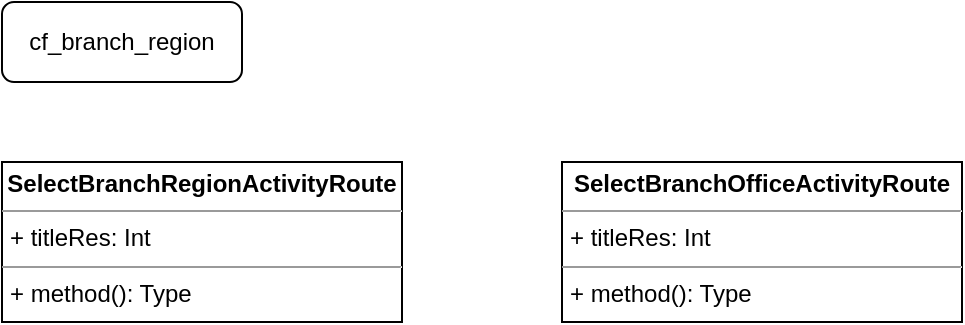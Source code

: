 <mxfile version="17.2.6" type="github">
  <diagram id="UHKBRwJ6IzA9Z35Ti2zY" name="Page-1">
    <mxGraphModel dx="610" dy="413" grid="1" gridSize="10" guides="1" tooltips="1" connect="1" arrows="1" fold="1" page="1" pageScale="1" pageWidth="827" pageHeight="1169" math="0" shadow="0">
      <root>
        <mxCell id="0" />
        <mxCell id="1" parent="0" />
        <mxCell id="MzgWbwuip4LNhGYY2kpl-3" value="cf_branch_region" style="rounded=1;whiteSpace=wrap;html=1;" vertex="1" parent="1">
          <mxGeometry x="80" width="120" height="40" as="geometry" />
        </mxCell>
        <mxCell id="MzgWbwuip4LNhGYY2kpl-4" value="&lt;p style=&quot;margin: 0px ; margin-top: 4px ; text-align: center&quot;&gt;&lt;b&gt;SelectBranchRegionActivityRoute&lt;/b&gt;&lt;/p&gt;&lt;hr size=&quot;1&quot;&gt;&lt;p style=&quot;margin: 0px ; margin-left: 4px&quot;&gt;+ titleRes: Int&lt;br&gt;&lt;/p&gt;&lt;hr size=&quot;1&quot;&gt;&lt;p style=&quot;margin: 0px ; margin-left: 4px&quot;&gt;+ method(): Type&lt;/p&gt;" style="verticalAlign=top;align=left;overflow=fill;fontSize=12;fontFamily=Helvetica;html=1;" vertex="1" parent="1">
          <mxGeometry x="80" y="80" width="200" height="80" as="geometry" />
        </mxCell>
        <mxCell id="MzgWbwuip4LNhGYY2kpl-5" value="&lt;p style=&quot;margin: 0px ; margin-top: 4px ; text-align: center&quot;&gt;&lt;b&gt;SelectBranchOfficeActivityRoute&lt;/b&gt;&lt;/p&gt;&lt;hr size=&quot;1&quot;&gt;&lt;p style=&quot;margin: 0px ; margin-left: 4px&quot;&gt;+ titleRes: Int&lt;br&gt;&lt;/p&gt;&lt;hr size=&quot;1&quot;&gt;&lt;p style=&quot;margin: 0px ; margin-left: 4px&quot;&gt;+ method(): Type&lt;/p&gt;" style="verticalAlign=top;align=left;overflow=fill;fontSize=12;fontFamily=Helvetica;html=1;" vertex="1" parent="1">
          <mxGeometry x="360" y="80" width="200" height="80" as="geometry" />
        </mxCell>
      </root>
    </mxGraphModel>
  </diagram>
</mxfile>
